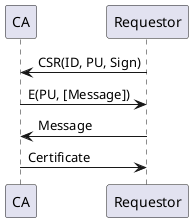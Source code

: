 @startuml

participant CA
participant Requestor

Requestor -> CA : CSR(ID, PU, Sign)
CA -> Requestor : E(PU, [Message])
Requestor -> CA : Message
CA -> Requestor : Certificate

@enduml